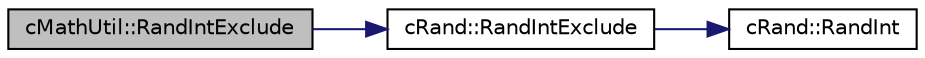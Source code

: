 digraph "cMathUtil::RandIntExclude"
{
 // LATEX_PDF_SIZE
  edge [fontname="Helvetica",fontsize="10",labelfontname="Helvetica",labelfontsize="10"];
  node [fontname="Helvetica",fontsize="10",shape=record];
  rankdir="LR";
  Node1 [label="cMathUtil::RandIntExclude",height=0.2,width=0.4,color="black", fillcolor="grey75", style="filled", fontcolor="black",tooltip=" "];
  Node1 -> Node2 [color="midnightblue",fontsize="10",style="solid",fontname="Helvetica"];
  Node2 [label="cRand::RandIntExclude",height=0.2,width=0.4,color="black", fillcolor="white", style="filled",URL="$classc_rand.html#ab1383df31dd0fc8ffd368fb8edf34404",tooltip=" "];
  Node2 -> Node3 [color="midnightblue",fontsize="10",style="solid",fontname="Helvetica"];
  Node3 [label="cRand::RandInt",height=0.2,width=0.4,color="black", fillcolor="white", style="filled",URL="$classc_rand.html#a09e05343a1c864cb406148706ed2d034",tooltip=" "];
}
